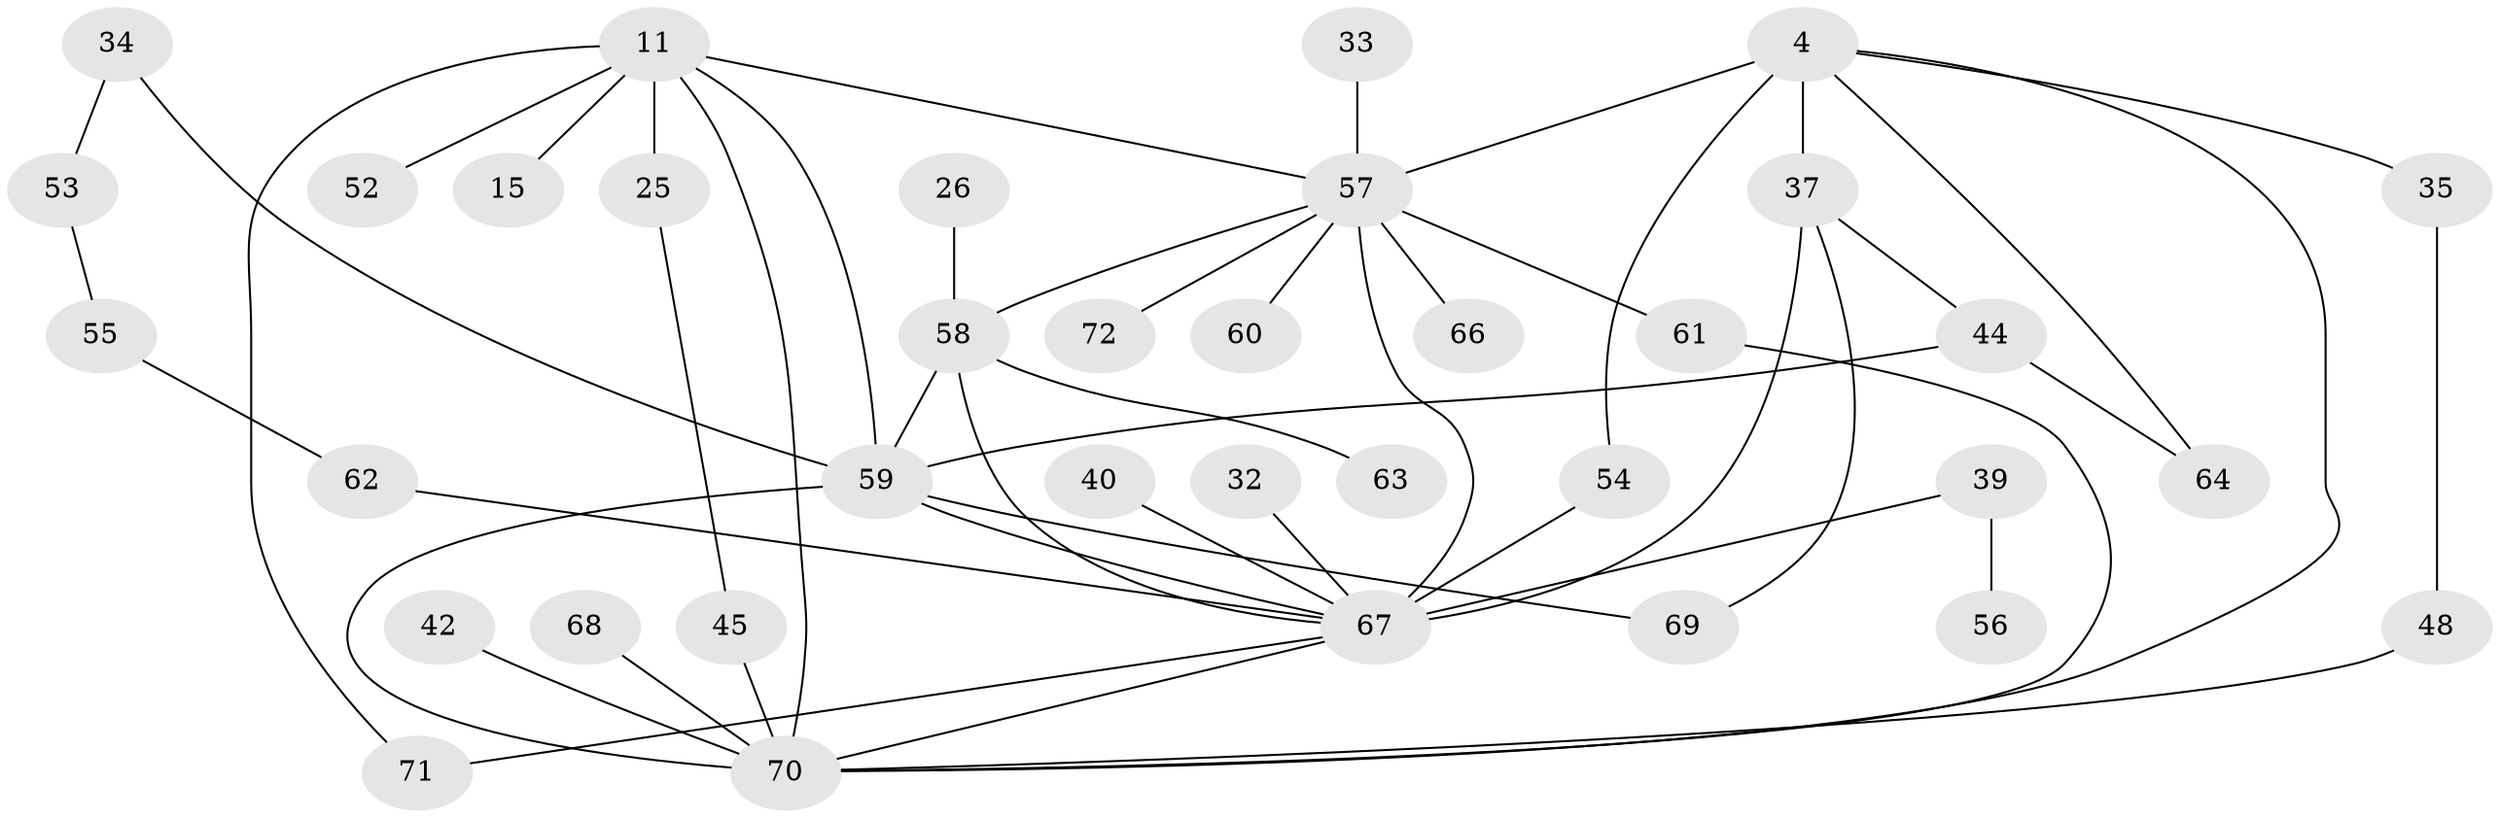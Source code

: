 // original degree distribution, {7: 0.013888888888888888, 8: 0.041666666666666664, 5: 0.041666666666666664, 10: 0.013888888888888888, 2: 0.2916666666666667, 3: 0.2361111111111111, 6: 0.013888888888888888, 4: 0.1388888888888889, 1: 0.20833333333333334}
// Generated by graph-tools (version 1.1) at 2025/41/03/09/25 04:41:10]
// undirected, 36 vertices, 51 edges
graph export_dot {
graph [start="1"]
  node [color=gray90,style=filled];
  4;
  11 [super="+1"];
  15;
  25 [super="+18"];
  26;
  32;
  33;
  34 [super="+31"];
  35 [super="+21"];
  37 [super="+8"];
  39;
  40;
  42 [super="+28"];
  44 [super="+38"];
  45 [super="+14+19"];
  48;
  52;
  53;
  54 [super="+20"];
  55;
  56;
  57 [super="+46+50+41+47"];
  58 [super="+36+10"];
  59 [super="+12+22"];
  60;
  61;
  62;
  63;
  64;
  66;
  67 [super="+65+43+30"];
  68;
  69 [super="+23"];
  70 [super="+51"];
  71;
  72;
  4 -- 37 [weight=2];
  4 -- 64;
  4 -- 35 [weight=2];
  4 -- 70;
  4 -- 57 [weight=3];
  4 -- 54;
  11 -- 52;
  11 -- 71;
  11 -- 25 [weight=3];
  11 -- 70 [weight=2];
  11 -- 15;
  11 -- 59;
  11 -- 57;
  25 -- 45;
  26 -- 58;
  32 -- 67;
  33 -- 57;
  34 -- 53;
  34 -- 59;
  35 -- 48;
  37 -- 67 [weight=4];
  37 -- 44 [weight=2];
  37 -- 69;
  39 -- 56;
  39 -- 67;
  40 -- 67;
  42 -- 70;
  44 -- 64;
  44 -- 59;
  45 -- 70 [weight=2];
  48 -- 70;
  53 -- 55;
  54 -- 67;
  55 -- 62;
  57 -- 60;
  57 -- 61;
  57 -- 58 [weight=2];
  57 -- 66;
  57 -- 72;
  57 -- 67 [weight=2];
  58 -- 63;
  58 -- 59 [weight=3];
  58 -- 67;
  59 -- 70 [weight=2];
  59 -- 69;
  59 -- 67 [weight=2];
  61 -- 70;
  62 -- 67;
  67 -- 71;
  67 -- 70;
  68 -- 70;
}
